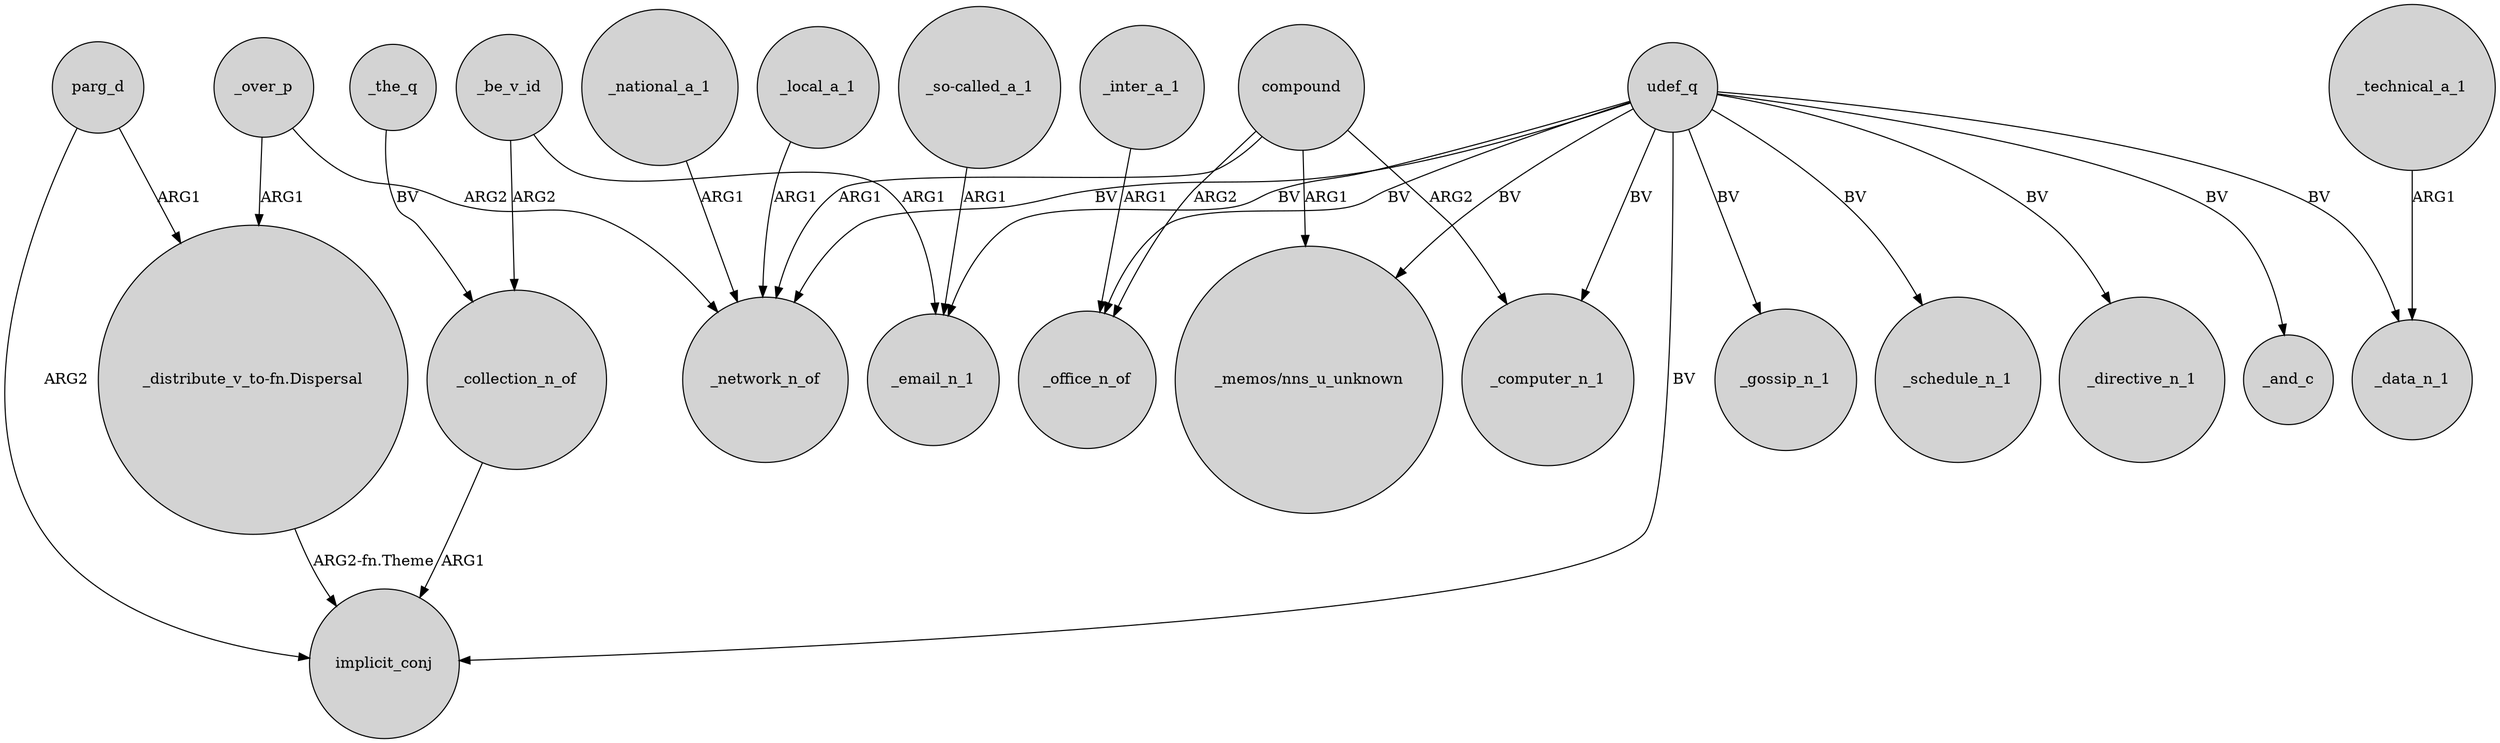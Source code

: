 digraph {
	node [shape=circle style=filled]
	parg_d -> implicit_conj [label=ARG2]
	udef_q -> _office_n_of [label=BV]
	"_so-called_a_1" -> _email_n_1 [label=ARG1]
	parg_d -> "_distribute_v_to-fn.Dispersal" [label=ARG1]
	_over_p -> _network_n_of [label=ARG2]
	_inter_a_1 -> _office_n_of [label=ARG1]
	_local_a_1 -> _network_n_of [label=ARG1]
	udef_q -> "_memos/nns_u_unknown" [label=BV]
	"_distribute_v_to-fn.Dispersal" -> implicit_conj [label="ARG2-fn.Theme"]
	_collection_n_of -> implicit_conj [label=ARG1]
	udef_q -> implicit_conj [label=BV]
	udef_q -> _computer_n_1 [label=BV]
	compound -> _computer_n_1 [label=ARG2]
	udef_q -> _data_n_1 [label=BV]
	compound -> "_memos/nns_u_unknown" [label=ARG1]
	_technical_a_1 -> _data_n_1 [label=ARG1]
	udef_q -> _gossip_n_1 [label=BV]
	_be_v_id -> _collection_n_of [label=ARG2]
	_the_q -> _collection_n_of [label=BV]
	udef_q -> _schedule_n_1 [label=BV]
	udef_q -> _directive_n_1 [label=BV]
	_over_p -> "_distribute_v_to-fn.Dispersal" [label=ARG1]
	_be_v_id -> _email_n_1 [label=ARG1]
	_national_a_1 -> _network_n_of [label=ARG1]
	udef_q -> _and_c [label=BV]
	udef_q -> _email_n_1 [label=BV]
	compound -> _network_n_of [label=ARG1]
	compound -> _office_n_of [label=ARG2]
	udef_q -> _network_n_of [label=BV]
}
